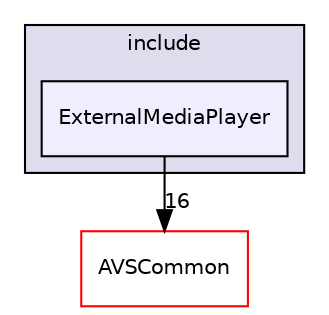 digraph "/workplace/avs-device-sdk/CapabilityAgents/ExternalMediaPlayer/include/ExternalMediaPlayer" {
  compound=true
  node [ fontsize="10", fontname="Helvetica"];
  edge [ labelfontsize="10", labelfontname="Helvetica"];
  subgraph clusterdir_68d5dfd4dd8e84823fb789e3f3a36d40 {
    graph [ bgcolor="#ddddee", pencolor="black", label="include" fontname="Helvetica", fontsize="10", URL="dir_68d5dfd4dd8e84823fb789e3f3a36d40.html"]
  dir_a57fd16011950b030fb628b56164f104 [shape=box, label="ExternalMediaPlayer", style="filled", fillcolor="#eeeeff", pencolor="black", URL="dir_a57fd16011950b030fb628b56164f104.html"];
  }
  dir_13e65effb2bde530b17b3d5eefcd0266 [shape=box label="AVSCommon" fillcolor="white" style="filled" color="red" URL="dir_13e65effb2bde530b17b3d5eefcd0266.html"];
  dir_a57fd16011950b030fb628b56164f104->dir_13e65effb2bde530b17b3d5eefcd0266 [headlabel="16", labeldistance=1.5 headhref="dir_000164_000015.html"];
}
